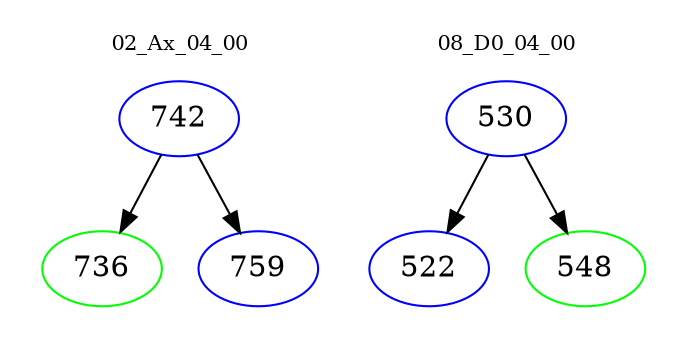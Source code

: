 digraph{
subgraph cluster_0 {
color = white
label = "02_Ax_04_00";
fontsize=10;
T0_742 [label="742", color="blue"]
T0_742 -> T0_736 [color="black"]
T0_736 [label="736", color="green"]
T0_742 -> T0_759 [color="black"]
T0_759 [label="759", color="blue"]
}
subgraph cluster_1 {
color = white
label = "08_D0_04_00";
fontsize=10;
T1_530 [label="530", color="blue"]
T1_530 -> T1_522 [color="black"]
T1_522 [label="522", color="blue"]
T1_530 -> T1_548 [color="black"]
T1_548 [label="548", color="green"]
}
}
